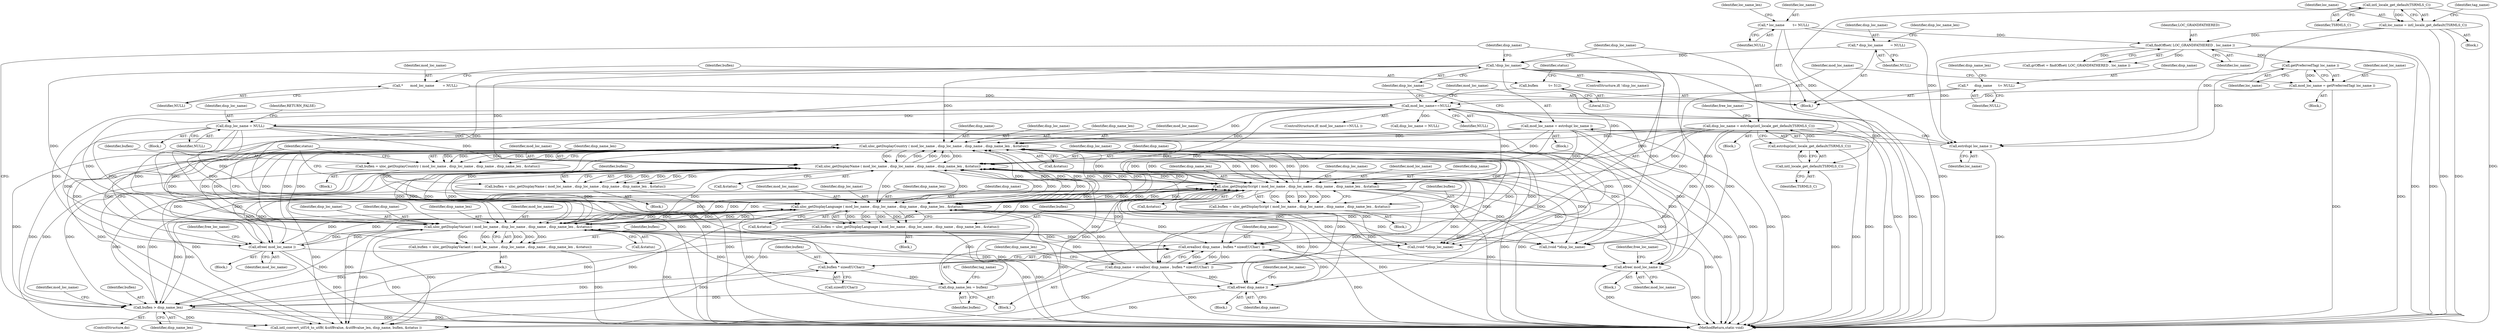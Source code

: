 digraph "0_php-src_97eff7eb57fc2320c267a949cffd622c38712484?w=1_21@API" {
"1000399" [label="(Call,efree( mod_loc_name ))"];
"1000309" [label="(Call,uloc_getDisplayCountry ( mod_loc_name , disp_loc_name , disp_name , disp_name_len , &status))"];
"1000343" [label="(Call,uloc_getDisplayName ( mod_loc_name , disp_loc_name , disp_name , disp_name_len , &status))"];
"1000292" [label="(Call,uloc_getDisplayScript ( mod_loc_name , disp_loc_name , disp_name , disp_name_len , &status))"];
"1000237" [label="(Call,mod_loc_name = estrdup( loc_name ))"];
"1000239" [label="(Call,estrdup( loc_name ))"];
"1000210" [label="(Call,findOffset( LOC_GRANDFATHERED , loc_name ))"];
"1000113" [label="(Call,* loc_name        \t= NULL)"];
"1000197" [label="(Call,loc_name = intl_locale_get_default(TSRMLS_C))"];
"1000199" [label="(Call,intl_locale_get_default(TSRMLS_C))"];
"1000227" [label="(Call,getPreferredTag( loc_name ))"];
"1000275" [label="(Call,uloc_getDisplayLanguage ( mod_loc_name , disp_loc_name , disp_name , disp_name_len , &status))"];
"1000233" [label="(Call,mod_loc_name==NULL)"];
"1000141" [label="(Call,*       mod_loc_name        = NULL)"];
"1000225" [label="(Call,mod_loc_name = getPreferredTag( loc_name ))"];
"1000326" [label="(Call,uloc_getDisplayVariant ( mod_loc_name , disp_loc_name , disp_name , disp_name_len , &status))"];
"1000380" [label="(Call,efree( mod_loc_name ))"];
"1000389" [label="(Call,disp_loc_name = NULL)"];
"1000242" [label="(Call,!disp_loc_name)"];
"1000121" [label="(Call,* disp_loc_name       = NULL)"];
"1000245" [label="(Call,disp_loc_name = estrdup(intl_locale_get_default(TSRMLS_C)))"];
"1000247" [label="(Call,estrdup(intl_locale_get_default(TSRMLS_C)))"];
"1000248" [label="(Call,intl_locale_get_default(TSRMLS_C))"];
"1000255" [label="(Call,disp_name = erealloc( disp_name , buflen * sizeof(UChar)  ))"];
"1000257" [label="(Call,erealloc( disp_name , buflen * sizeof(UChar)  ))"];
"1000133" [label="(Call,*      disp_name      \t= NULL)"];
"1000375" [label="(Call,efree( disp_name ))"];
"1000259" [label="(Call,buflen * sizeof(UChar))"];
"1000393" [label="(Call,buflen > disp_name_len)"];
"1000290" [label="(Call,buflen = uloc_getDisplayScript ( mod_loc_name , disp_loc_name , disp_name , disp_name_len , &status))"];
"1000273" [label="(Call,buflen = uloc_getDisplayLanguage ( mod_loc_name , disp_loc_name , disp_name , disp_name_len , &status))"];
"1000341" [label="(Call,buflen = uloc_getDisplayName ( mod_loc_name , disp_loc_name , disp_name , disp_name_len , &status))"];
"1000324" [label="(Call,buflen = uloc_getDisplayVariant ( mod_loc_name , disp_loc_name , disp_name , disp_name_len , &status))"];
"1000307" [label="(Call,buflen = uloc_getDisplayCountry ( mod_loc_name , disp_loc_name , disp_name , disp_name_len , &status))"];
"1000263" [label="(Call,disp_name_len = buflen)"];
"1000145" [label="(Call,buflen          \t= 512)"];
"1000142" [label="(Identifier,mod_loc_name)"];
"1000227" [label="(Call,getPreferredTag( loc_name ))"];
"1000440" [label="(MethodReturn,static void)"];
"1000294" [label="(Identifier,disp_loc_name)"];
"1000345" [label="(Identifier,disp_loc_name)"];
"1000293" [label="(Identifier,mod_loc_name)"];
"1000328" [label="(Identifier,disp_loc_name)"];
"1000395" [label="(Identifier,disp_name_len)"];
"1000346" [label="(Identifier,disp_name)"];
"1000397" [label="(Identifier,mod_loc_name)"];
"1000307" [label="(Call,buflen = uloc_getDisplayCountry ( mod_loc_name , disp_loc_name , disp_name , disp_name_len , &status))"];
"1000259" [label="(Call,buflen * sizeof(UChar))"];
"1000240" [label="(Identifier,loc_name)"];
"1000374" [label="(Block,)"];
"1000276" [label="(Identifier,mod_loc_name)"];
"1000272" [label="(Block,)"];
"1000295" [label="(Identifier,disp_name)"];
"1000204" [label="(Identifier,tag_name)"];
"1000290" [label="(Call,buflen = uloc_getDisplayScript ( mod_loc_name , disp_loc_name , disp_name , disp_name_len , &status))"];
"1000248" [label="(Call,intl_locale_get_default(TSRMLS_C))"];
"1000329" [label="(Identifier,disp_name)"];
"1000386" [label="(Call,(void *)disp_loc_name)"];
"1000392" [label="(Identifier,RETURN_FALSE)"];
"1000291" [label="(Identifier,buflen)"];
"1000384" [label="(Block,)"];
"1000114" [label="(Identifier,loc_name)"];
"1000273" [label="(Call,buflen = uloc_getDisplayLanguage ( mod_loc_name , disp_loc_name , disp_name , disp_name_len , &status))"];
"1000375" [label="(Call,efree( disp_name ))"];
"1000147" [label="(Literal,512)"];
"1000251" [label="(Identifier,free_loc_name)"];
"1000254" [label="(Block,)"];
"1000253" [label="(ControlStructure,do)"];
"1000390" [label="(Identifier,disp_loc_name)"];
"1000296" [label="(Identifier,disp_name_len)"];
"1000236" [label="(Block,)"];
"1000342" [label="(Identifier,buflen)"];
"1000211" [label="(Identifier,LOC_GRANDFATHERED)"];
"1000113" [label="(Call,* loc_name        \t= NULL)"];
"1000225" [label="(Call,mod_loc_name = getPreferredTag( loc_name ))"];
"1000323" [label="(Block,)"];
"1000200" [label="(Identifier,TSRMLS_C)"];
"1000383" [label="(Identifier,free_loc_name)"];
"1000348" [label="(Call,&status)"];
"1000150" [label="(Identifier,status)"];
"1000326" [label="(Call,uloc_getDisplayVariant ( mod_loc_name , disp_loc_name , disp_name , disp_name_len , &status))"];
"1000352" [label="(Identifier,status)"];
"1000232" [label="(ControlStructure,if( mod_loc_name==NULL ))"];
"1000238" [label="(Identifier,mod_loc_name)"];
"1000341" [label="(Call,buflen = uloc_getDisplayName ( mod_loc_name , disp_loc_name , disp_name , disp_name_len , &status))"];
"1000199" [label="(Call,intl_locale_get_default(TSRMLS_C))"];
"1000146" [label="(Identifier,buflen)"];
"1000255" [label="(Call,disp_name = erealloc( disp_name , buflen * sizeof(UChar)  ))"];
"1000121" [label="(Call,* disp_loc_name       = NULL)"];
"1000393" [label="(Call,buflen > disp_name_len)"];
"1000400" [label="(Identifier,mod_loc_name)"];
"1000376" [label="(Identifier,disp_name)"];
"1000314" [label="(Call,&status)"];
"1000197" [label="(Call,loc_name = intl_locale_get_default(TSRMLS_C))"];
"1000344" [label="(Identifier,mod_loc_name)"];
"1000379" [label="(Block,)"];
"1000306" [label="(Block,)"];
"1000274" [label="(Identifier,buflen)"];
"1000280" [label="(Call,&status)"];
"1000234" [label="(Identifier,mod_loc_name)"];
"1000249" [label="(Identifier,TSRMLS_C)"];
"1000330" [label="(Identifier,disp_name_len)"];
"1000402" [label="(Identifier,free_loc_name)"];
"1000325" [label="(Identifier,buflen)"];
"1000122" [label="(Identifier,disp_loc_name)"];
"1000327" [label="(Identifier,mod_loc_name)"];
"1000226" [label="(Identifier,mod_loc_name)"];
"1000233" [label="(Call,mod_loc_name==NULL)"];
"1000237" [label="(Call,mod_loc_name = estrdup( loc_name ))"];
"1000389" [label="(Call,disp_loc_name = NULL)"];
"1000277" [label="(Identifier,disp_loc_name)"];
"1000241" [label="(ControlStructure,if( !disp_loc_name))"];
"1000257" [label="(Call,erealloc( disp_name , buflen * sizeof(UChar)  ))"];
"1000408" [label="(Call,disp_loc_name = NULL)"];
"1000145" [label="(Call,buflen          \t= 512)"];
"1000411" [label="(Call,intl_convert_utf16_to_utf8( &utf8value, &utf8value_len, disp_name, buflen, &status ))"];
"1000235" [label="(Identifier,NULL)"];
"1000265" [label="(Identifier,buflen)"];
"1000244" [label="(Block,)"];
"1000243" [label="(Identifier,disp_loc_name)"];
"1000381" [label="(Identifier,mod_loc_name)"];
"1000118" [label="(Identifier,loc_name_len)"];
"1000115" [label="(Identifier,NULL)"];
"1000198" [label="(Identifier,loc_name)"];
"1000343" [label="(Call,uloc_getDisplayName ( mod_loc_name , disp_loc_name , disp_name , disp_name_len , &status))"];
"1000347" [label="(Identifier,disp_name_len)"];
"1000210" [label="(Call,findOffset( LOC_GRANDFATHERED , loc_name ))"];
"1000297" [label="(Call,&status)"];
"1000391" [label="(Identifier,NULL)"];
"1000126" [label="(Identifier,disp_loc_name_len)"];
"1000279" [label="(Identifier,disp_name_len)"];
"1000331" [label="(Call,&status)"];
"1000312" [label="(Identifier,disp_name)"];
"1000135" [label="(Identifier,NULL)"];
"1000399" [label="(Call,efree( mod_loc_name ))"];
"1000260" [label="(Identifier,buflen)"];
"1000269" [label="(Identifier,tag_name)"];
"1000228" [label="(Identifier,loc_name)"];
"1000246" [label="(Identifier,disp_loc_name)"];
"1000138" [label="(Identifier,disp_name_len)"];
"1000309" [label="(Call,uloc_getDisplayCountry ( mod_loc_name , disp_loc_name , disp_name , disp_name_len , &status))"];
"1000245" [label="(Call,disp_loc_name = estrdup(intl_locale_get_default(TSRMLS_C)))"];
"1000261" [label="(Call,sizeof(UChar))"];
"1000380" [label="(Call,efree( mod_loc_name ))"];
"1000340" [label="(Block,)"];
"1000208" [label="(Call,grOffset = findOffset( LOC_GRANDFATHERED , loc_name ))"];
"1000275" [label="(Call,uloc_getDisplayLanguage ( mod_loc_name , disp_loc_name , disp_name , disp_name_len , &status))"];
"1000256" [label="(Identifier,disp_name)"];
"1000278" [label="(Identifier,disp_name)"];
"1000196" [label="(Block,)"];
"1000394" [label="(Identifier,buflen)"];
"1000224" [label="(Block,)"];
"1000398" [label="(Block,)"];
"1000311" [label="(Identifier,disp_loc_name)"];
"1000239" [label="(Call,estrdup( loc_name ))"];
"1000378" [label="(Identifier,mod_loc_name)"];
"1000313" [label="(Identifier,disp_name_len)"];
"1000405" [label="(Call,(void *)disp_loc_name)"];
"1000324" [label="(Call,buflen = uloc_getDisplayVariant ( mod_loc_name , disp_loc_name , disp_name , disp_name_len , &status))"];
"1000308" [label="(Identifier,buflen)"];
"1000242" [label="(Call,!disp_loc_name)"];
"1000143" [label="(Identifier,NULL)"];
"1000289" [label="(Block,)"];
"1000264" [label="(Identifier,disp_name_len)"];
"1000258" [label="(Identifier,disp_name)"];
"1000212" [label="(Identifier,loc_name)"];
"1000292" [label="(Call,uloc_getDisplayScript ( mod_loc_name , disp_loc_name , disp_name , disp_name_len , &status))"];
"1000141" [label="(Call,*       mod_loc_name        = NULL)"];
"1000310" [label="(Identifier,mod_loc_name)"];
"1000247" [label="(Call,estrdup(intl_locale_get_default(TSRMLS_C)))"];
"1000263" [label="(Call,disp_name_len = buflen)"];
"1000123" [label="(Identifier,NULL)"];
"1000133" [label="(Call,*      disp_name      \t= NULL)"];
"1000134" [label="(Identifier,disp_name)"];
"1000111" [label="(Block,)"];
"1000399" -> "1000398"  [label="AST: "];
"1000399" -> "1000400"  [label="CFG: "];
"1000400" -> "1000399"  [label="AST: "];
"1000402" -> "1000399"  [label="CFG: "];
"1000399" -> "1000440"  [label="DDG: "];
"1000399" -> "1000440"  [label="DDG: "];
"1000309" -> "1000399"  [label="DDG: "];
"1000343" -> "1000399"  [label="DDG: "];
"1000292" -> "1000399"  [label="DDG: "];
"1000237" -> "1000399"  [label="DDG: "];
"1000275" -> "1000399"  [label="DDG: "];
"1000233" -> "1000399"  [label="DDG: "];
"1000326" -> "1000399"  [label="DDG: "];
"1000380" -> "1000399"  [label="DDG: "];
"1000309" -> "1000307"  [label="AST: "];
"1000309" -> "1000314"  [label="CFG: "];
"1000310" -> "1000309"  [label="AST: "];
"1000311" -> "1000309"  [label="AST: "];
"1000312" -> "1000309"  [label="AST: "];
"1000313" -> "1000309"  [label="AST: "];
"1000314" -> "1000309"  [label="AST: "];
"1000307" -> "1000309"  [label="CFG: "];
"1000309" -> "1000440"  [label="DDG: "];
"1000309" -> "1000440"  [label="DDG: "];
"1000309" -> "1000257"  [label="DDG: "];
"1000309" -> "1000275"  [label="DDG: "];
"1000309" -> "1000275"  [label="DDG: "];
"1000309" -> "1000275"  [label="DDG: "];
"1000309" -> "1000292"  [label="DDG: "];
"1000309" -> "1000292"  [label="DDG: "];
"1000309" -> "1000292"  [label="DDG: "];
"1000309" -> "1000307"  [label="DDG: "];
"1000309" -> "1000307"  [label="DDG: "];
"1000309" -> "1000307"  [label="DDG: "];
"1000309" -> "1000307"  [label="DDG: "];
"1000309" -> "1000307"  [label="DDG: "];
"1000343" -> "1000309"  [label="DDG: "];
"1000343" -> "1000309"  [label="DDG: "];
"1000343" -> "1000309"  [label="DDG: "];
"1000292" -> "1000309"  [label="DDG: "];
"1000292" -> "1000309"  [label="DDG: "];
"1000292" -> "1000309"  [label="DDG: "];
"1000237" -> "1000309"  [label="DDG: "];
"1000275" -> "1000309"  [label="DDG: "];
"1000275" -> "1000309"  [label="DDG: "];
"1000275" -> "1000309"  [label="DDG: "];
"1000233" -> "1000309"  [label="DDG: "];
"1000326" -> "1000309"  [label="DDG: "];
"1000326" -> "1000309"  [label="DDG: "];
"1000326" -> "1000309"  [label="DDG: "];
"1000380" -> "1000309"  [label="DDG: "];
"1000389" -> "1000309"  [label="DDG: "];
"1000242" -> "1000309"  [label="DDG: "];
"1000245" -> "1000309"  [label="DDG: "];
"1000255" -> "1000309"  [label="DDG: "];
"1000263" -> "1000309"  [label="DDG: "];
"1000309" -> "1000326"  [label="DDG: "];
"1000309" -> "1000326"  [label="DDG: "];
"1000309" -> "1000326"  [label="DDG: "];
"1000309" -> "1000343"  [label="DDG: "];
"1000309" -> "1000343"  [label="DDG: "];
"1000309" -> "1000343"  [label="DDG: "];
"1000309" -> "1000375"  [label="DDG: "];
"1000309" -> "1000380"  [label="DDG: "];
"1000309" -> "1000386"  [label="DDG: "];
"1000309" -> "1000393"  [label="DDG: "];
"1000309" -> "1000405"  [label="DDG: "];
"1000309" -> "1000411"  [label="DDG: "];
"1000309" -> "1000411"  [label="DDG: "];
"1000343" -> "1000341"  [label="AST: "];
"1000343" -> "1000348"  [label="CFG: "];
"1000344" -> "1000343"  [label="AST: "];
"1000345" -> "1000343"  [label="AST: "];
"1000346" -> "1000343"  [label="AST: "];
"1000347" -> "1000343"  [label="AST: "];
"1000348" -> "1000343"  [label="AST: "];
"1000341" -> "1000343"  [label="CFG: "];
"1000343" -> "1000440"  [label="DDG: "];
"1000343" -> "1000440"  [label="DDG: "];
"1000343" -> "1000257"  [label="DDG: "];
"1000343" -> "1000275"  [label="DDG: "];
"1000343" -> "1000275"  [label="DDG: "];
"1000343" -> "1000275"  [label="DDG: "];
"1000343" -> "1000292"  [label="DDG: "];
"1000343" -> "1000292"  [label="DDG: "];
"1000343" -> "1000292"  [label="DDG: "];
"1000343" -> "1000326"  [label="DDG: "];
"1000343" -> "1000326"  [label="DDG: "];
"1000343" -> "1000326"  [label="DDG: "];
"1000343" -> "1000341"  [label="DDG: "];
"1000343" -> "1000341"  [label="DDG: "];
"1000343" -> "1000341"  [label="DDG: "];
"1000343" -> "1000341"  [label="DDG: "];
"1000343" -> "1000341"  [label="DDG: "];
"1000292" -> "1000343"  [label="DDG: "];
"1000292" -> "1000343"  [label="DDG: "];
"1000292" -> "1000343"  [label="DDG: "];
"1000237" -> "1000343"  [label="DDG: "];
"1000275" -> "1000343"  [label="DDG: "];
"1000275" -> "1000343"  [label="DDG: "];
"1000275" -> "1000343"  [label="DDG: "];
"1000233" -> "1000343"  [label="DDG: "];
"1000326" -> "1000343"  [label="DDG: "];
"1000326" -> "1000343"  [label="DDG: "];
"1000326" -> "1000343"  [label="DDG: "];
"1000380" -> "1000343"  [label="DDG: "];
"1000389" -> "1000343"  [label="DDG: "];
"1000242" -> "1000343"  [label="DDG: "];
"1000245" -> "1000343"  [label="DDG: "];
"1000255" -> "1000343"  [label="DDG: "];
"1000263" -> "1000343"  [label="DDG: "];
"1000343" -> "1000375"  [label="DDG: "];
"1000343" -> "1000380"  [label="DDG: "];
"1000343" -> "1000386"  [label="DDG: "];
"1000343" -> "1000393"  [label="DDG: "];
"1000343" -> "1000405"  [label="DDG: "];
"1000343" -> "1000411"  [label="DDG: "];
"1000343" -> "1000411"  [label="DDG: "];
"1000292" -> "1000290"  [label="AST: "];
"1000292" -> "1000297"  [label="CFG: "];
"1000293" -> "1000292"  [label="AST: "];
"1000294" -> "1000292"  [label="AST: "];
"1000295" -> "1000292"  [label="AST: "];
"1000296" -> "1000292"  [label="AST: "];
"1000297" -> "1000292"  [label="AST: "];
"1000290" -> "1000292"  [label="CFG: "];
"1000292" -> "1000440"  [label="DDG: "];
"1000292" -> "1000440"  [label="DDG: "];
"1000292" -> "1000257"  [label="DDG: "];
"1000292" -> "1000275"  [label="DDG: "];
"1000292" -> "1000275"  [label="DDG: "];
"1000292" -> "1000275"  [label="DDG: "];
"1000292" -> "1000290"  [label="DDG: "];
"1000292" -> "1000290"  [label="DDG: "];
"1000292" -> "1000290"  [label="DDG: "];
"1000292" -> "1000290"  [label="DDG: "];
"1000292" -> "1000290"  [label="DDG: "];
"1000237" -> "1000292"  [label="DDG: "];
"1000275" -> "1000292"  [label="DDG: "];
"1000275" -> "1000292"  [label="DDG: "];
"1000275" -> "1000292"  [label="DDG: "];
"1000233" -> "1000292"  [label="DDG: "];
"1000326" -> "1000292"  [label="DDG: "];
"1000326" -> "1000292"  [label="DDG: "];
"1000326" -> "1000292"  [label="DDG: "];
"1000380" -> "1000292"  [label="DDG: "];
"1000389" -> "1000292"  [label="DDG: "];
"1000242" -> "1000292"  [label="DDG: "];
"1000245" -> "1000292"  [label="DDG: "];
"1000255" -> "1000292"  [label="DDG: "];
"1000263" -> "1000292"  [label="DDG: "];
"1000292" -> "1000326"  [label="DDG: "];
"1000292" -> "1000326"  [label="DDG: "];
"1000292" -> "1000326"  [label="DDG: "];
"1000292" -> "1000375"  [label="DDG: "];
"1000292" -> "1000380"  [label="DDG: "];
"1000292" -> "1000386"  [label="DDG: "];
"1000292" -> "1000393"  [label="DDG: "];
"1000292" -> "1000405"  [label="DDG: "];
"1000292" -> "1000411"  [label="DDG: "];
"1000292" -> "1000411"  [label="DDG: "];
"1000237" -> "1000236"  [label="AST: "];
"1000237" -> "1000239"  [label="CFG: "];
"1000238" -> "1000237"  [label="AST: "];
"1000239" -> "1000237"  [label="AST: "];
"1000243" -> "1000237"  [label="CFG: "];
"1000237" -> "1000440"  [label="DDG: "];
"1000237" -> "1000440"  [label="DDG: "];
"1000239" -> "1000237"  [label="DDG: "];
"1000237" -> "1000275"  [label="DDG: "];
"1000237" -> "1000326"  [label="DDG: "];
"1000237" -> "1000380"  [label="DDG: "];
"1000239" -> "1000240"  [label="CFG: "];
"1000240" -> "1000239"  [label="AST: "];
"1000239" -> "1000440"  [label="DDG: "];
"1000210" -> "1000239"  [label="DDG: "];
"1000197" -> "1000239"  [label="DDG: "];
"1000113" -> "1000239"  [label="DDG: "];
"1000227" -> "1000239"  [label="DDG: "];
"1000210" -> "1000208"  [label="AST: "];
"1000210" -> "1000212"  [label="CFG: "];
"1000211" -> "1000210"  [label="AST: "];
"1000212" -> "1000210"  [label="AST: "];
"1000208" -> "1000210"  [label="CFG: "];
"1000210" -> "1000440"  [label="DDG: "];
"1000210" -> "1000440"  [label="DDG: "];
"1000210" -> "1000208"  [label="DDG: "];
"1000210" -> "1000208"  [label="DDG: "];
"1000113" -> "1000210"  [label="DDG: "];
"1000197" -> "1000210"  [label="DDG: "];
"1000210" -> "1000227"  [label="DDG: "];
"1000113" -> "1000111"  [label="AST: "];
"1000113" -> "1000115"  [label="CFG: "];
"1000114" -> "1000113"  [label="AST: "];
"1000115" -> "1000113"  [label="AST: "];
"1000118" -> "1000113"  [label="CFG: "];
"1000113" -> "1000440"  [label="DDG: "];
"1000197" -> "1000196"  [label="AST: "];
"1000197" -> "1000199"  [label="CFG: "];
"1000198" -> "1000197"  [label="AST: "];
"1000199" -> "1000197"  [label="AST: "];
"1000204" -> "1000197"  [label="CFG: "];
"1000197" -> "1000440"  [label="DDG: "];
"1000197" -> "1000440"  [label="DDG: "];
"1000199" -> "1000197"  [label="DDG: "];
"1000199" -> "1000200"  [label="CFG: "];
"1000200" -> "1000199"  [label="AST: "];
"1000199" -> "1000440"  [label="DDG: "];
"1000199" -> "1000248"  [label="DDG: "];
"1000227" -> "1000225"  [label="AST: "];
"1000227" -> "1000228"  [label="CFG: "];
"1000228" -> "1000227"  [label="AST: "];
"1000225" -> "1000227"  [label="CFG: "];
"1000227" -> "1000440"  [label="DDG: "];
"1000227" -> "1000225"  [label="DDG: "];
"1000275" -> "1000273"  [label="AST: "];
"1000275" -> "1000280"  [label="CFG: "];
"1000276" -> "1000275"  [label="AST: "];
"1000277" -> "1000275"  [label="AST: "];
"1000278" -> "1000275"  [label="AST: "];
"1000279" -> "1000275"  [label="AST: "];
"1000280" -> "1000275"  [label="AST: "];
"1000273" -> "1000275"  [label="CFG: "];
"1000275" -> "1000440"  [label="DDG: "];
"1000275" -> "1000440"  [label="DDG: "];
"1000275" -> "1000257"  [label="DDG: "];
"1000275" -> "1000273"  [label="DDG: "];
"1000275" -> "1000273"  [label="DDG: "];
"1000275" -> "1000273"  [label="DDG: "];
"1000275" -> "1000273"  [label="DDG: "];
"1000275" -> "1000273"  [label="DDG: "];
"1000233" -> "1000275"  [label="DDG: "];
"1000326" -> "1000275"  [label="DDG: "];
"1000326" -> "1000275"  [label="DDG: "];
"1000326" -> "1000275"  [label="DDG: "];
"1000380" -> "1000275"  [label="DDG: "];
"1000389" -> "1000275"  [label="DDG: "];
"1000242" -> "1000275"  [label="DDG: "];
"1000245" -> "1000275"  [label="DDG: "];
"1000255" -> "1000275"  [label="DDG: "];
"1000263" -> "1000275"  [label="DDG: "];
"1000275" -> "1000326"  [label="DDG: "];
"1000275" -> "1000326"  [label="DDG: "];
"1000275" -> "1000326"  [label="DDG: "];
"1000275" -> "1000375"  [label="DDG: "];
"1000275" -> "1000380"  [label="DDG: "];
"1000275" -> "1000386"  [label="DDG: "];
"1000275" -> "1000393"  [label="DDG: "];
"1000275" -> "1000405"  [label="DDG: "];
"1000275" -> "1000411"  [label="DDG: "];
"1000275" -> "1000411"  [label="DDG: "];
"1000233" -> "1000232"  [label="AST: "];
"1000233" -> "1000235"  [label="CFG: "];
"1000234" -> "1000233"  [label="AST: "];
"1000235" -> "1000233"  [label="AST: "];
"1000238" -> "1000233"  [label="CFG: "];
"1000243" -> "1000233"  [label="CFG: "];
"1000233" -> "1000440"  [label="DDG: "];
"1000233" -> "1000440"  [label="DDG: "];
"1000233" -> "1000440"  [label="DDG: "];
"1000141" -> "1000233"  [label="DDG: "];
"1000225" -> "1000233"  [label="DDG: "];
"1000233" -> "1000326"  [label="DDG: "];
"1000233" -> "1000380"  [label="DDG: "];
"1000233" -> "1000389"  [label="DDG: "];
"1000233" -> "1000408"  [label="DDG: "];
"1000141" -> "1000111"  [label="AST: "];
"1000141" -> "1000143"  [label="CFG: "];
"1000142" -> "1000141"  [label="AST: "];
"1000143" -> "1000141"  [label="AST: "];
"1000146" -> "1000141"  [label="CFG: "];
"1000225" -> "1000224"  [label="AST: "];
"1000226" -> "1000225"  [label="AST: "];
"1000234" -> "1000225"  [label="CFG: "];
"1000225" -> "1000440"  [label="DDG: "];
"1000326" -> "1000324"  [label="AST: "];
"1000326" -> "1000331"  [label="CFG: "];
"1000327" -> "1000326"  [label="AST: "];
"1000328" -> "1000326"  [label="AST: "];
"1000329" -> "1000326"  [label="AST: "];
"1000330" -> "1000326"  [label="AST: "];
"1000331" -> "1000326"  [label="AST: "];
"1000324" -> "1000326"  [label="CFG: "];
"1000326" -> "1000440"  [label="DDG: "];
"1000326" -> "1000440"  [label="DDG: "];
"1000326" -> "1000257"  [label="DDG: "];
"1000326" -> "1000324"  [label="DDG: "];
"1000326" -> "1000324"  [label="DDG: "];
"1000326" -> "1000324"  [label="DDG: "];
"1000326" -> "1000324"  [label="DDG: "];
"1000326" -> "1000324"  [label="DDG: "];
"1000380" -> "1000326"  [label="DDG: "];
"1000389" -> "1000326"  [label="DDG: "];
"1000242" -> "1000326"  [label="DDG: "];
"1000245" -> "1000326"  [label="DDG: "];
"1000255" -> "1000326"  [label="DDG: "];
"1000263" -> "1000326"  [label="DDG: "];
"1000326" -> "1000375"  [label="DDG: "];
"1000326" -> "1000380"  [label="DDG: "];
"1000326" -> "1000386"  [label="DDG: "];
"1000326" -> "1000393"  [label="DDG: "];
"1000326" -> "1000405"  [label="DDG: "];
"1000326" -> "1000411"  [label="DDG: "];
"1000326" -> "1000411"  [label="DDG: "];
"1000380" -> "1000379"  [label="AST: "];
"1000380" -> "1000381"  [label="CFG: "];
"1000381" -> "1000380"  [label="AST: "];
"1000383" -> "1000380"  [label="CFG: "];
"1000380" -> "1000440"  [label="DDG: "];
"1000380" -> "1000440"  [label="DDG: "];
"1000389" -> "1000384"  [label="AST: "];
"1000389" -> "1000391"  [label="CFG: "];
"1000390" -> "1000389"  [label="AST: "];
"1000391" -> "1000389"  [label="AST: "];
"1000392" -> "1000389"  [label="CFG: "];
"1000389" -> "1000440"  [label="DDG: "];
"1000389" -> "1000440"  [label="DDG: "];
"1000389" -> "1000386"  [label="DDG: "];
"1000389" -> "1000405"  [label="DDG: "];
"1000242" -> "1000241"  [label="AST: "];
"1000242" -> "1000243"  [label="CFG: "];
"1000243" -> "1000242"  [label="AST: "];
"1000246" -> "1000242"  [label="CFG: "];
"1000256" -> "1000242"  [label="CFG: "];
"1000242" -> "1000440"  [label="DDG: "];
"1000242" -> "1000440"  [label="DDG: "];
"1000121" -> "1000242"  [label="DDG: "];
"1000242" -> "1000386"  [label="DDG: "];
"1000242" -> "1000405"  [label="DDG: "];
"1000121" -> "1000111"  [label="AST: "];
"1000121" -> "1000123"  [label="CFG: "];
"1000122" -> "1000121"  [label="AST: "];
"1000123" -> "1000121"  [label="AST: "];
"1000126" -> "1000121"  [label="CFG: "];
"1000245" -> "1000244"  [label="AST: "];
"1000245" -> "1000247"  [label="CFG: "];
"1000246" -> "1000245"  [label="AST: "];
"1000247" -> "1000245"  [label="AST: "];
"1000251" -> "1000245"  [label="CFG: "];
"1000245" -> "1000440"  [label="DDG: "];
"1000245" -> "1000440"  [label="DDG: "];
"1000247" -> "1000245"  [label="DDG: "];
"1000245" -> "1000386"  [label="DDG: "];
"1000245" -> "1000405"  [label="DDG: "];
"1000247" -> "1000248"  [label="CFG: "];
"1000248" -> "1000247"  [label="AST: "];
"1000247" -> "1000440"  [label="DDG: "];
"1000248" -> "1000247"  [label="DDG: "];
"1000248" -> "1000249"  [label="CFG: "];
"1000249" -> "1000248"  [label="AST: "];
"1000248" -> "1000440"  [label="DDG: "];
"1000255" -> "1000254"  [label="AST: "];
"1000255" -> "1000257"  [label="CFG: "];
"1000256" -> "1000255"  [label="AST: "];
"1000257" -> "1000255"  [label="AST: "];
"1000264" -> "1000255"  [label="CFG: "];
"1000255" -> "1000440"  [label="DDG: "];
"1000257" -> "1000255"  [label="DDG: "];
"1000257" -> "1000255"  [label="DDG: "];
"1000255" -> "1000257"  [label="DDG: "];
"1000255" -> "1000375"  [label="DDG: "];
"1000255" -> "1000411"  [label="DDG: "];
"1000257" -> "1000259"  [label="CFG: "];
"1000258" -> "1000257"  [label="AST: "];
"1000259" -> "1000257"  [label="AST: "];
"1000257" -> "1000440"  [label="DDG: "];
"1000133" -> "1000257"  [label="DDG: "];
"1000375" -> "1000257"  [label="DDG: "];
"1000259" -> "1000257"  [label="DDG: "];
"1000133" -> "1000111"  [label="AST: "];
"1000133" -> "1000135"  [label="CFG: "];
"1000134" -> "1000133"  [label="AST: "];
"1000135" -> "1000133"  [label="AST: "];
"1000138" -> "1000133"  [label="CFG: "];
"1000375" -> "1000374"  [label="AST: "];
"1000375" -> "1000376"  [label="CFG: "];
"1000376" -> "1000375"  [label="AST: "];
"1000378" -> "1000375"  [label="CFG: "];
"1000375" -> "1000411"  [label="DDG: "];
"1000259" -> "1000261"  [label="CFG: "];
"1000260" -> "1000259"  [label="AST: "];
"1000261" -> "1000259"  [label="AST: "];
"1000393" -> "1000259"  [label="DDG: "];
"1000145" -> "1000259"  [label="DDG: "];
"1000259" -> "1000263"  [label="DDG: "];
"1000259" -> "1000393"  [label="DDG: "];
"1000393" -> "1000253"  [label="AST: "];
"1000393" -> "1000395"  [label="CFG: "];
"1000394" -> "1000393"  [label="AST: "];
"1000395" -> "1000393"  [label="AST: "];
"1000256" -> "1000393"  [label="CFG: "];
"1000397" -> "1000393"  [label="CFG: "];
"1000393" -> "1000440"  [label="DDG: "];
"1000393" -> "1000440"  [label="DDG: "];
"1000290" -> "1000393"  [label="DDG: "];
"1000273" -> "1000393"  [label="DDG: "];
"1000341" -> "1000393"  [label="DDG: "];
"1000324" -> "1000393"  [label="DDG: "];
"1000307" -> "1000393"  [label="DDG: "];
"1000263" -> "1000393"  [label="DDG: "];
"1000393" -> "1000411"  [label="DDG: "];
"1000290" -> "1000289"  [label="AST: "];
"1000291" -> "1000290"  [label="AST: "];
"1000352" -> "1000290"  [label="CFG: "];
"1000290" -> "1000440"  [label="DDG: "];
"1000273" -> "1000272"  [label="AST: "];
"1000274" -> "1000273"  [label="AST: "];
"1000352" -> "1000273"  [label="CFG: "];
"1000273" -> "1000440"  [label="DDG: "];
"1000341" -> "1000340"  [label="AST: "];
"1000342" -> "1000341"  [label="AST: "];
"1000352" -> "1000341"  [label="CFG: "];
"1000341" -> "1000440"  [label="DDG: "];
"1000324" -> "1000323"  [label="AST: "];
"1000325" -> "1000324"  [label="AST: "];
"1000352" -> "1000324"  [label="CFG: "];
"1000324" -> "1000440"  [label="DDG: "];
"1000307" -> "1000306"  [label="AST: "];
"1000308" -> "1000307"  [label="AST: "];
"1000352" -> "1000307"  [label="CFG: "];
"1000307" -> "1000440"  [label="DDG: "];
"1000263" -> "1000254"  [label="AST: "];
"1000263" -> "1000265"  [label="CFG: "];
"1000264" -> "1000263"  [label="AST: "];
"1000265" -> "1000263"  [label="AST: "];
"1000269" -> "1000263"  [label="CFG: "];
"1000145" -> "1000111"  [label="AST: "];
"1000145" -> "1000147"  [label="CFG: "];
"1000146" -> "1000145"  [label="AST: "];
"1000147" -> "1000145"  [label="AST: "];
"1000150" -> "1000145"  [label="CFG: "];
}
